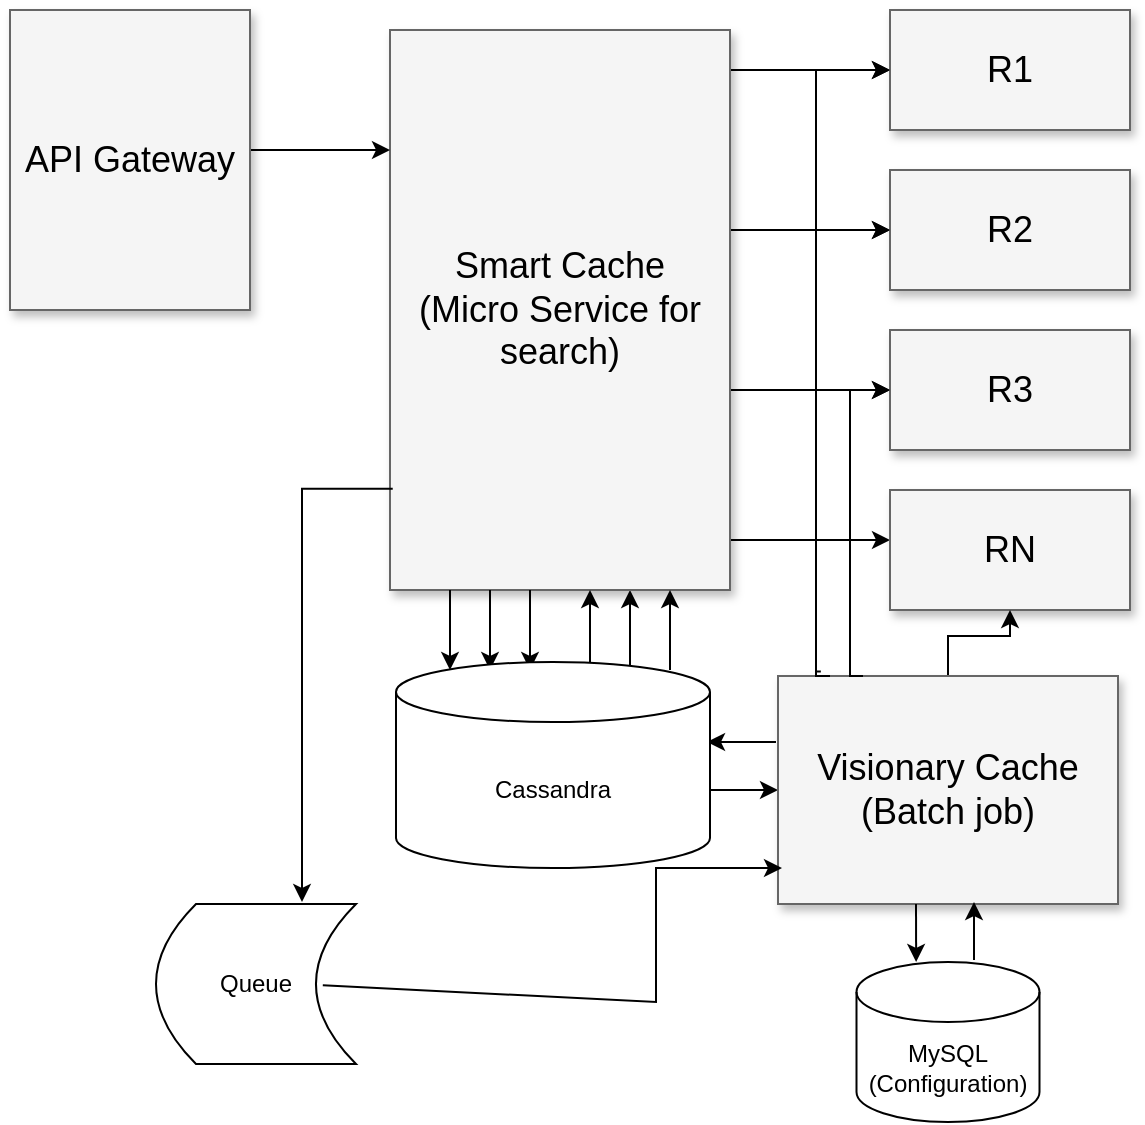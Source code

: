 <mxfile version="24.9.3">
  <diagram name="Page-1" id="90a13364-a465-7bf4-72fc-28e22215d7a0">
    <mxGraphModel dx="863" dy="458" grid="1" gridSize="10" guides="1" tooltips="1" connect="1" arrows="1" fold="1" page="1" pageScale="1.5" pageWidth="1169" pageHeight="826" background="none" math="0" shadow="0">
      <root>
        <mxCell id="0" style=";html=1;" />
        <mxCell id="1" style=";html=1;" parent="0" />
        <mxCell id="3a17f1ce550125da-13" style="edgeStyle=elbowEdgeStyle;rounded=0;html=1;startArrow=none;startFill=0;jettySize=auto;orthogonalLoop=1;fontSize=18;elbow=vertical;" parent="1" source="3a17f1ce550125da-2" target="3a17f1ce550125da-4" edge="1">
          <mxGeometry relative="1" as="geometry">
            <Array as="points">
              <mxPoint x="1000" y="474" />
            </Array>
          </mxGeometry>
        </mxCell>
        <mxCell id="3a17f1ce550125da-14" style="edgeStyle=elbowEdgeStyle;rounded=0;html=1;startArrow=none;startFill=0;jettySize=auto;orthogonalLoop=1;fontSize=18;elbow=vertical;" parent="1" source="3a17f1ce550125da-2" target="3a17f1ce550125da-5" edge="1">
          <mxGeometry relative="1" as="geometry" />
        </mxCell>
        <mxCell id="3a17f1ce550125da-15" style="edgeStyle=elbowEdgeStyle;rounded=0;html=1;startArrow=none;startFill=0;jettySize=auto;orthogonalLoop=1;fontSize=18;elbow=vertical;" parent="1" source="3a17f1ce550125da-2" target="3a17f1ce550125da-6" edge="1">
          <mxGeometry relative="1" as="geometry" />
        </mxCell>
        <mxCell id="3a17f1ce550125da-16" style="edgeStyle=elbowEdgeStyle;rounded=0;html=1;startArrow=none;startFill=0;jettySize=auto;orthogonalLoop=1;fontSize=18;elbow=vertical;" parent="1" source="3a17f1ce550125da-2" target="3a17f1ce550125da-7" edge="1">
          <mxGeometry relative="1" as="geometry" />
        </mxCell>
        <mxCell id="3a17f1ce550125da-17" style="edgeStyle=elbowEdgeStyle;rounded=0;html=1;startArrow=none;startFill=0;jettySize=auto;orthogonalLoop=1;fontSize=18;" parent="1" target="3a17f1ce550125da-2" edge="1">
          <mxGeometry relative="1" as="geometry">
            <Array as="points">
              <mxPoint x="907" y="754" />
            </Array>
            <mxPoint x="907" y="774" as="sourcePoint" />
          </mxGeometry>
        </mxCell>
        <mxCell id="3a17f1ce550125da-2" value="&lt;div&gt;Smart Cache&lt;/div&gt;&lt;div&gt;(Micro Service for search)&lt;/div&gt;" style="whiteSpace=wrap;html=1;shadow=1;fontSize=18;fillColor=#f5f5f5;strokeColor=#666666;" parent="1" vertex="1">
          <mxGeometry x="787" y="454" width="170" height="280" as="geometry" />
        </mxCell>
        <mxCell id="3a17f1ce550125da-4" value="R1" style="whiteSpace=wrap;html=1;shadow=1;fontSize=18;fillColor=#f5f5f5;strokeColor=#666666;" parent="1" vertex="1">
          <mxGeometry x="1037" y="444" width="120" height="60" as="geometry" />
        </mxCell>
        <mxCell id="3a17f1ce550125da-5" value="R2" style="whiteSpace=wrap;html=1;shadow=1;fontSize=18;fillColor=#f5f5f5;strokeColor=#666666;" parent="1" vertex="1">
          <mxGeometry x="1037" y="524" width="120" height="60" as="geometry" />
        </mxCell>
        <mxCell id="3a17f1ce550125da-6" value="R3" style="whiteSpace=wrap;html=1;shadow=1;fontSize=18;fillColor=#f5f5f5;strokeColor=#666666;" parent="1" vertex="1">
          <mxGeometry x="1037" y="604" width="120" height="60" as="geometry" />
        </mxCell>
        <mxCell id="3a17f1ce550125da-7" value="RN" style="whiteSpace=wrap;html=1;shadow=1;fontSize=18;fillColor=#f5f5f5;strokeColor=#666666;" parent="1" vertex="1">
          <mxGeometry x="1037" y="684" width="120" height="60" as="geometry" />
        </mxCell>
        <mxCell id="3a17f1ce550125da-20" style="edgeStyle=elbowEdgeStyle;rounded=0;html=1;startArrow=none;startFill=0;jettySize=auto;orthogonalLoop=1;fontSize=18;elbow=vertical;" parent="1" source="3a17f1ce550125da-8" target="3a17f1ce550125da-2" edge="1">
          <mxGeometry relative="1" as="geometry">
            <Array as="points">
              <mxPoint x="757" y="514" />
            </Array>
          </mxGeometry>
        </mxCell>
        <mxCell id="3a17f1ce550125da-8" value="API Gateway" style="whiteSpace=wrap;html=1;shadow=1;fontSize=18;fillColor=#f5f5f5;strokeColor=#666666;" parent="1" vertex="1">
          <mxGeometry x="597" y="444" width="120" height="150" as="geometry" />
        </mxCell>
        <mxCell id="4UoYWbGlwxpfovrO7t7e-3" value="" style="rounded=0;orthogonalLoop=1;jettySize=auto;html=1;" edge="1" parent="1" target="4UoYWbGlwxpfovrO7t7e-1">
          <mxGeometry relative="1" as="geometry">
            <mxPoint x="944.5" y="834" as="sourcePoint" />
          </mxGeometry>
        </mxCell>
        <mxCell id="3a17f1ce550125da-22" style="edgeStyle=elbowEdgeStyle;rounded=0;html=1;startArrow=none;startFill=0;jettySize=auto;orthogonalLoop=1;fontSize=18;" parent="1" target="3a17f1ce550125da-2" edge="1">
          <mxGeometry relative="1" as="geometry">
            <mxPoint x="927" y="774" as="sourcePoint" />
            <mxPoint x="937" y="744" as="targetPoint" />
            <Array as="points">
              <mxPoint x="927" y="754" />
              <mxPoint x="907" y="754" />
            </Array>
          </mxGeometry>
        </mxCell>
        <mxCell id="3a17f1ce550125da-23" style="edgeStyle=elbowEdgeStyle;rounded=0;html=1;startArrow=none;startFill=0;jettySize=auto;orthogonalLoop=1;fontSize=18;" parent="1" edge="1">
          <mxGeometry relative="1" as="geometry">
            <mxPoint x="887" y="774" as="sourcePoint" />
            <mxPoint x="887" y="734" as="targetPoint" />
            <Array as="points">
              <mxPoint x="887" y="754" />
              <mxPoint x="887" y="754" />
            </Array>
          </mxGeometry>
        </mxCell>
        <mxCell id="3a17f1ce550125da-24" style="edgeStyle=elbowEdgeStyle;rounded=0;html=1;startArrow=none;startFill=0;jettySize=auto;orthogonalLoop=1;fontSize=18;" parent="1" edge="1">
          <mxGeometry relative="1" as="geometry">
            <mxPoint x="857" y="734" as="sourcePoint" />
            <mxPoint x="857" y="774" as="targetPoint" />
            <Array as="points">
              <mxPoint x="857" y="754" />
              <mxPoint x="887" y="764" />
            </Array>
          </mxGeometry>
        </mxCell>
        <mxCell id="3a17f1ce550125da-25" style="edgeStyle=elbowEdgeStyle;rounded=0;html=1;startArrow=none;startFill=0;jettySize=auto;orthogonalLoop=1;fontSize=18;" parent="1" edge="1">
          <mxGeometry relative="1" as="geometry">
            <mxPoint x="837" y="734" as="sourcePoint" />
            <mxPoint x="837" y="774" as="targetPoint" />
            <Array as="points">
              <mxPoint x="837" y="754" />
              <mxPoint x="867" y="764" />
            </Array>
          </mxGeometry>
        </mxCell>
        <mxCell id="3a17f1ce550125da-26" style="edgeStyle=elbowEdgeStyle;rounded=0;html=1;startArrow=none;startFill=0;jettySize=auto;orthogonalLoop=1;fontSize=18;" parent="1" edge="1">
          <mxGeometry relative="1" as="geometry">
            <mxPoint x="817" y="734" as="sourcePoint" />
            <mxPoint x="817" y="774" as="targetPoint" />
            <Array as="points">
              <mxPoint x="817" y="754" />
              <mxPoint x="847" y="764" />
            </Array>
          </mxGeometry>
        </mxCell>
        <mxCell id="4UoYWbGlwxpfovrO7t7e-12" value="" style="edgeStyle=orthogonalEdgeStyle;rounded=0;orthogonalLoop=1;jettySize=auto;html=1;" edge="1" parent="1" source="4UoYWbGlwxpfovrO7t7e-1" target="3a17f1ce550125da-7">
          <mxGeometry relative="1" as="geometry" />
        </mxCell>
        <mxCell id="4UoYWbGlwxpfovrO7t7e-1" value="&lt;div&gt;Visionary Cache (Batch job)&lt;/div&gt;" style="whiteSpace=wrap;html=1;shadow=1;fontSize=18;fillColor=#f5f5f5;strokeColor=#666666;" vertex="1" parent="1">
          <mxGeometry x="981" y="777" width="170" height="114" as="geometry" />
        </mxCell>
        <mxCell id="4UoYWbGlwxpfovrO7t7e-4" style="edgeStyle=elbowEdgeStyle;rounded=0;html=1;startArrow=none;startFill=0;jettySize=auto;orthogonalLoop=1;fontSize=18;entryX=1.007;entryY=0.3;entryDx=0;entryDy=0;entryPerimeter=0;" edge="1" parent="1">
          <mxGeometry relative="1" as="geometry">
            <mxPoint x="980" y="810" as="sourcePoint" />
            <mxPoint x="945.515" y="810" as="targetPoint" />
            <Array as="points">
              <mxPoint x="970" y="800" />
              <mxPoint x="917" y="764" />
            </Array>
          </mxGeometry>
        </mxCell>
        <mxCell id="4UoYWbGlwxpfovrO7t7e-6" value="Cassandra" style="shape=cylinder3;whiteSpace=wrap;html=1;boundedLbl=1;backgroundOutline=1;size=15;" vertex="1" parent="1">
          <mxGeometry x="790" y="770" width="157" height="103" as="geometry" />
        </mxCell>
        <mxCell id="4UoYWbGlwxpfovrO7t7e-8" value="" style="edgeStyle=orthogonalEdgeStyle;rounded=0;orthogonalLoop=1;jettySize=auto;html=1;" edge="1" parent="1">
          <mxGeometry relative="1" as="geometry">
            <mxPoint x="1050" y="891" as="sourcePoint" />
            <mxPoint x="1050.069" y="920" as="targetPoint" />
          </mxGeometry>
        </mxCell>
        <mxCell id="4UoYWbGlwxpfovrO7t7e-7" value="MySQL (Configuration)" style="shape=cylinder3;whiteSpace=wrap;html=1;boundedLbl=1;backgroundOutline=1;size=15;" vertex="1" parent="1">
          <mxGeometry x="1020.25" y="920" width="91.5" height="80" as="geometry" />
        </mxCell>
        <mxCell id="4UoYWbGlwxpfovrO7t7e-9" value="" style="edgeStyle=orthogonalEdgeStyle;rounded=0;orthogonalLoop=1;jettySize=auto;html=1;" edge="1" parent="1">
          <mxGeometry relative="1" as="geometry">
            <mxPoint x="1079" y="919" as="sourcePoint" />
            <mxPoint x="1079" y="890" as="targetPoint" />
          </mxGeometry>
        </mxCell>
        <mxCell id="4UoYWbGlwxpfovrO7t7e-13" value="" style="edgeStyle=orthogonalEdgeStyle;rounded=0;orthogonalLoop=1;jettySize=auto;html=1;entryX=0;entryY=0.5;entryDx=0;entryDy=0;exitX=0.25;exitY=0;exitDx=0;exitDy=0;" edge="1" parent="1" source="4UoYWbGlwxpfovrO7t7e-1" target="3a17f1ce550125da-6">
          <mxGeometry relative="1" as="geometry">
            <mxPoint x="1076" y="787" as="sourcePoint" />
            <mxPoint x="1107" y="754" as="targetPoint" />
            <Array as="points">
              <mxPoint x="1017" y="777" />
              <mxPoint x="1017" y="634" />
            </Array>
          </mxGeometry>
        </mxCell>
        <mxCell id="4UoYWbGlwxpfovrO7t7e-14" value="" style="edgeStyle=orthogonalEdgeStyle;rounded=0;orthogonalLoop=1;jettySize=auto;html=1;entryX=0;entryY=0.5;entryDx=0;entryDy=0;exitX=0.126;exitY=-0.02;exitDx=0;exitDy=0;exitPerimeter=0;" edge="1" parent="1" source="4UoYWbGlwxpfovrO7t7e-1" target="3a17f1ce550125da-5">
          <mxGeometry relative="1" as="geometry">
            <mxPoint x="1034" y="787" as="sourcePoint" />
            <mxPoint x="1047" y="644" as="targetPoint" />
            <Array as="points">
              <mxPoint x="1000" y="775" />
              <mxPoint x="1000" y="554" />
            </Array>
          </mxGeometry>
        </mxCell>
        <mxCell id="4UoYWbGlwxpfovrO7t7e-15" value="" style="edgeStyle=orthogonalEdgeStyle;rounded=0;orthogonalLoop=1;jettySize=auto;html=1;entryX=0;entryY=0.5;entryDx=0;entryDy=0;exitX=0.25;exitY=0;exitDx=0;exitDy=0;" edge="1" parent="1" target="3a17f1ce550125da-4">
          <mxGeometry relative="1" as="geometry">
            <mxPoint x="1007" y="777" as="sourcePoint" />
            <mxPoint x="1013.04" y="479.04" as="targetPoint" />
            <Array as="points">
              <mxPoint x="1000" y="777" />
              <mxPoint x="1000" y="474" />
            </Array>
          </mxGeometry>
        </mxCell>
        <mxCell id="4UoYWbGlwxpfovrO7t7e-16" value="Queue" style="shape=dataStorage;whiteSpace=wrap;html=1;fixedSize=1;" vertex="1" parent="1">
          <mxGeometry x="670" y="891" width="100" height="80" as="geometry" />
        </mxCell>
        <mxCell id="4UoYWbGlwxpfovrO7t7e-17" style="edgeStyle=elbowEdgeStyle;rounded=0;html=1;startArrow=none;startFill=0;jettySize=auto;orthogonalLoop=1;fontSize=18;exitX=0.008;exitY=0.819;exitDx=0;exitDy=0;exitPerimeter=0;" edge="1" parent="1" source="3a17f1ce550125da-2">
          <mxGeometry relative="1" as="geometry">
            <mxPoint x="743" y="744" as="sourcePoint" />
            <mxPoint x="743" y="890" as="targetPoint" />
            <Array as="points">
              <mxPoint x="743" y="764" />
              <mxPoint x="773" y="774" />
            </Array>
          </mxGeometry>
        </mxCell>
        <mxCell id="4UoYWbGlwxpfovrO7t7e-18" value="" style="rounded=0;orthogonalLoop=1;jettySize=auto;html=1;exitX=0.834;exitY=0.508;exitDx=0;exitDy=0;exitPerimeter=0;" edge="1" parent="1" source="4UoYWbGlwxpfovrO7t7e-16">
          <mxGeometry relative="1" as="geometry">
            <mxPoint x="946.5" y="873" as="sourcePoint" />
            <mxPoint x="983" y="873" as="targetPoint" />
            <Array as="points">
              <mxPoint x="920" y="940" />
              <mxPoint x="920" y="873" />
            </Array>
          </mxGeometry>
        </mxCell>
      </root>
    </mxGraphModel>
  </diagram>
</mxfile>
